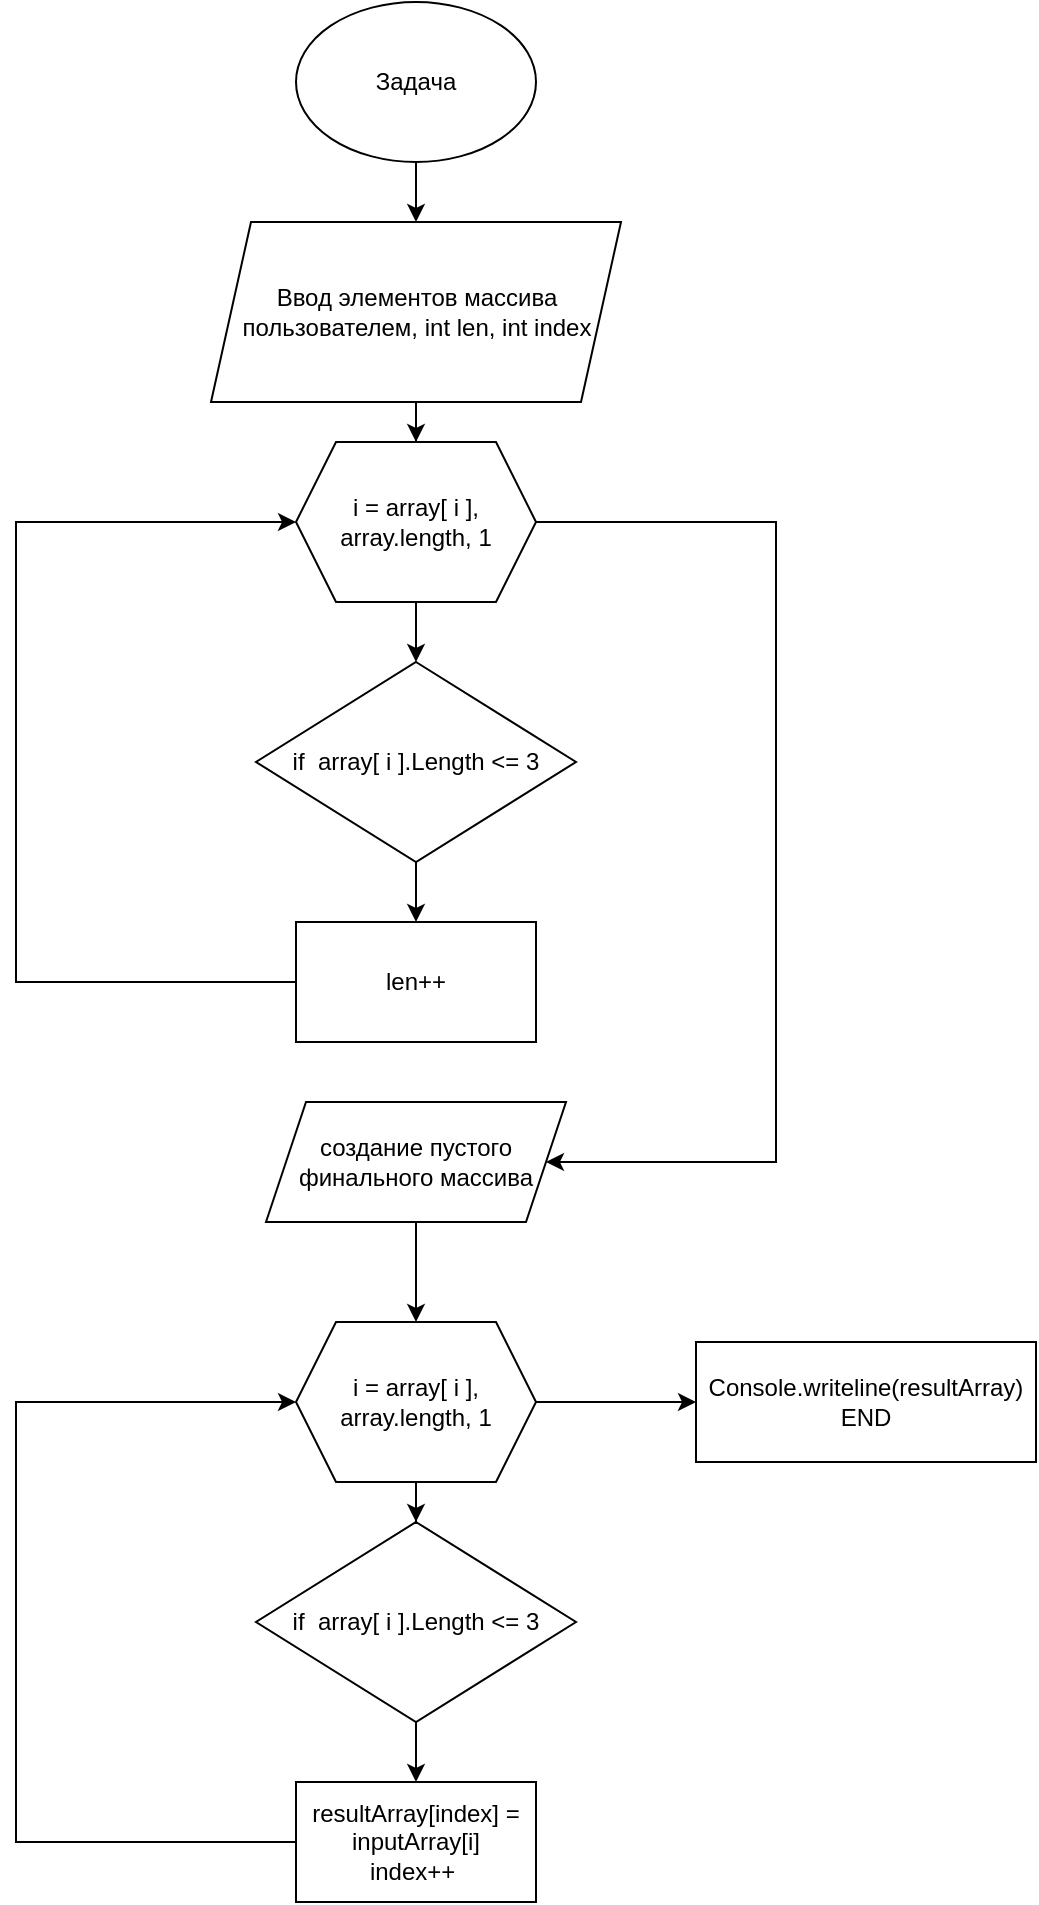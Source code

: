 <mxfile version="21.8.1" type="github">
  <diagram name="Страница — 1" id="zd8YWSFWXGjOLk6FFMRj">
    <mxGraphModel dx="1190" dy="661" grid="1" gridSize="10" guides="1" tooltips="1" connect="1" arrows="1" fold="1" page="1" pageScale="1" pageWidth="827" pageHeight="1169" math="0" shadow="0">
      <root>
        <mxCell id="0" />
        <mxCell id="1" parent="0" />
        <mxCell id="B0J61wz38na9YRQxl5fk-16" value="" style="edgeStyle=orthogonalEdgeStyle;rounded=0;orthogonalLoop=1;jettySize=auto;html=1;" edge="1" parent="1" source="B0J61wz38na9YRQxl5fk-1" target="B0J61wz38na9YRQxl5fk-4">
          <mxGeometry relative="1" as="geometry" />
        </mxCell>
        <mxCell id="B0J61wz38na9YRQxl5fk-1" value="Задача" style="ellipse;whiteSpace=wrap;html=1;" vertex="1" parent="1">
          <mxGeometry x="340" y="60" width="120" height="80" as="geometry" />
        </mxCell>
        <mxCell id="B0J61wz38na9YRQxl5fk-17" value="" style="edgeStyle=orthogonalEdgeStyle;rounded=0;orthogonalLoop=1;jettySize=auto;html=1;" edge="1" parent="1" source="B0J61wz38na9YRQxl5fk-4" target="B0J61wz38na9YRQxl5fk-11">
          <mxGeometry relative="1" as="geometry" />
        </mxCell>
        <mxCell id="B0J61wz38na9YRQxl5fk-4" value="Ввод элементов массива пользователем, int len, int index" style="shape=parallelogram;perimeter=parallelogramPerimeter;whiteSpace=wrap;html=1;fixedSize=1;" vertex="1" parent="1">
          <mxGeometry x="297.5" y="170" width="205" height="90" as="geometry" />
        </mxCell>
        <mxCell id="B0J61wz38na9YRQxl5fk-24" value="" style="edgeStyle=orthogonalEdgeStyle;rounded=0;orthogonalLoop=1;jettySize=auto;html=1;" edge="1" parent="1" source="B0J61wz38na9YRQxl5fk-9" target="B0J61wz38na9YRQxl5fk-13">
          <mxGeometry relative="1" as="geometry" />
        </mxCell>
        <mxCell id="B0J61wz38na9YRQxl5fk-28" value="" style="edgeStyle=orthogonalEdgeStyle;rounded=0;orthogonalLoop=1;jettySize=auto;html=1;" edge="1" parent="1" source="B0J61wz38na9YRQxl5fk-9" target="B0J61wz38na9YRQxl5fk-27">
          <mxGeometry relative="1" as="geometry" />
        </mxCell>
        <mxCell id="B0J61wz38na9YRQxl5fk-9" value="i = array[ i ], array.length, 1" style="shape=hexagon;perimeter=hexagonPerimeter2;whiteSpace=wrap;html=1;fixedSize=1;" vertex="1" parent="1">
          <mxGeometry x="340" y="720" width="120" height="80" as="geometry" />
        </mxCell>
        <mxCell id="B0J61wz38na9YRQxl5fk-19" value="" style="edgeStyle=orthogonalEdgeStyle;rounded=0;orthogonalLoop=1;jettySize=auto;html=1;" edge="1" parent="1" source="B0J61wz38na9YRQxl5fk-10" target="B0J61wz38na9YRQxl5fk-12">
          <mxGeometry relative="1" as="geometry" />
        </mxCell>
        <mxCell id="B0J61wz38na9YRQxl5fk-10" value="if&amp;nbsp; array[ i ].Length &amp;lt;= 3" style="rhombus;whiteSpace=wrap;html=1;" vertex="1" parent="1">
          <mxGeometry x="320" y="390" width="160" height="100" as="geometry" />
        </mxCell>
        <mxCell id="B0J61wz38na9YRQxl5fk-18" value="" style="edgeStyle=orthogonalEdgeStyle;rounded=0;orthogonalLoop=1;jettySize=auto;html=1;" edge="1" parent="1" source="B0J61wz38na9YRQxl5fk-11" target="B0J61wz38na9YRQxl5fk-10">
          <mxGeometry relative="1" as="geometry" />
        </mxCell>
        <mxCell id="B0J61wz38na9YRQxl5fk-22" style="edgeStyle=orthogonalEdgeStyle;rounded=0;orthogonalLoop=1;jettySize=auto;html=1;" edge="1" parent="1" source="B0J61wz38na9YRQxl5fk-11" target="B0J61wz38na9YRQxl5fk-15">
          <mxGeometry relative="1" as="geometry">
            <Array as="points">
              <mxPoint x="580" y="320.0" />
              <mxPoint x="580" y="640" />
            </Array>
          </mxGeometry>
        </mxCell>
        <mxCell id="B0J61wz38na9YRQxl5fk-11" value="i = array[ i ], array.length, 1" style="shape=hexagon;perimeter=hexagonPerimeter2;whiteSpace=wrap;html=1;fixedSize=1;" vertex="1" parent="1">
          <mxGeometry x="340" y="280" width="120" height="80" as="geometry" />
        </mxCell>
        <mxCell id="B0J61wz38na9YRQxl5fk-20" style="edgeStyle=orthogonalEdgeStyle;rounded=0;orthogonalLoop=1;jettySize=auto;html=1;entryX=0;entryY=0.5;entryDx=0;entryDy=0;" edge="1" parent="1" source="B0J61wz38na9YRQxl5fk-12" target="B0J61wz38na9YRQxl5fk-11">
          <mxGeometry relative="1" as="geometry">
            <mxPoint x="160" y="310" as="targetPoint" />
            <Array as="points">
              <mxPoint x="200" y="550" />
              <mxPoint x="200" y="320" />
            </Array>
          </mxGeometry>
        </mxCell>
        <mxCell id="B0J61wz38na9YRQxl5fk-12" value="len++" style="rounded=0;whiteSpace=wrap;html=1;" vertex="1" parent="1">
          <mxGeometry x="340" y="520" width="120" height="60" as="geometry" />
        </mxCell>
        <mxCell id="B0J61wz38na9YRQxl5fk-25" value="" style="edgeStyle=orthogonalEdgeStyle;rounded=0;orthogonalLoop=1;jettySize=auto;html=1;" edge="1" parent="1" source="B0J61wz38na9YRQxl5fk-13" target="B0J61wz38na9YRQxl5fk-14">
          <mxGeometry relative="1" as="geometry" />
        </mxCell>
        <mxCell id="B0J61wz38na9YRQxl5fk-13" value="if&amp;nbsp; array[ i ].Length &amp;lt;= 3" style="rhombus;whiteSpace=wrap;html=1;" vertex="1" parent="1">
          <mxGeometry x="320" y="820" width="160" height="100" as="geometry" />
        </mxCell>
        <mxCell id="B0J61wz38na9YRQxl5fk-26" style="edgeStyle=orthogonalEdgeStyle;rounded=0;orthogonalLoop=1;jettySize=auto;html=1;entryX=0;entryY=0.5;entryDx=0;entryDy=0;" edge="1" parent="1" source="B0J61wz38na9YRQxl5fk-14" target="B0J61wz38na9YRQxl5fk-9">
          <mxGeometry relative="1" as="geometry">
            <Array as="points">
              <mxPoint x="200" y="980" />
              <mxPoint x="200" y="760" />
            </Array>
          </mxGeometry>
        </mxCell>
        <mxCell id="B0J61wz38na9YRQxl5fk-14" value="resultArray[index] = inputArray[i]&lt;br&gt;index++&amp;nbsp;" style="rounded=0;whiteSpace=wrap;html=1;" vertex="1" parent="1">
          <mxGeometry x="340" y="950" width="120" height="60" as="geometry" />
        </mxCell>
        <mxCell id="B0J61wz38na9YRQxl5fk-23" style="edgeStyle=orthogonalEdgeStyle;rounded=0;orthogonalLoop=1;jettySize=auto;html=1;entryX=0.5;entryY=0;entryDx=0;entryDy=0;" edge="1" parent="1" source="B0J61wz38na9YRQxl5fk-15" target="B0J61wz38na9YRQxl5fk-9">
          <mxGeometry relative="1" as="geometry" />
        </mxCell>
        <mxCell id="B0J61wz38na9YRQxl5fk-15" value="создание пустого финального массива" style="shape=parallelogram;perimeter=parallelogramPerimeter;whiteSpace=wrap;html=1;fixedSize=1;" vertex="1" parent="1">
          <mxGeometry x="325" y="610" width="150" height="60" as="geometry" />
        </mxCell>
        <mxCell id="B0J61wz38na9YRQxl5fk-27" value="Console.writeline(resultArray)&lt;br&gt;END" style="whiteSpace=wrap;html=1;" vertex="1" parent="1">
          <mxGeometry x="540" y="730" width="170" height="60" as="geometry" />
        </mxCell>
      </root>
    </mxGraphModel>
  </diagram>
</mxfile>
